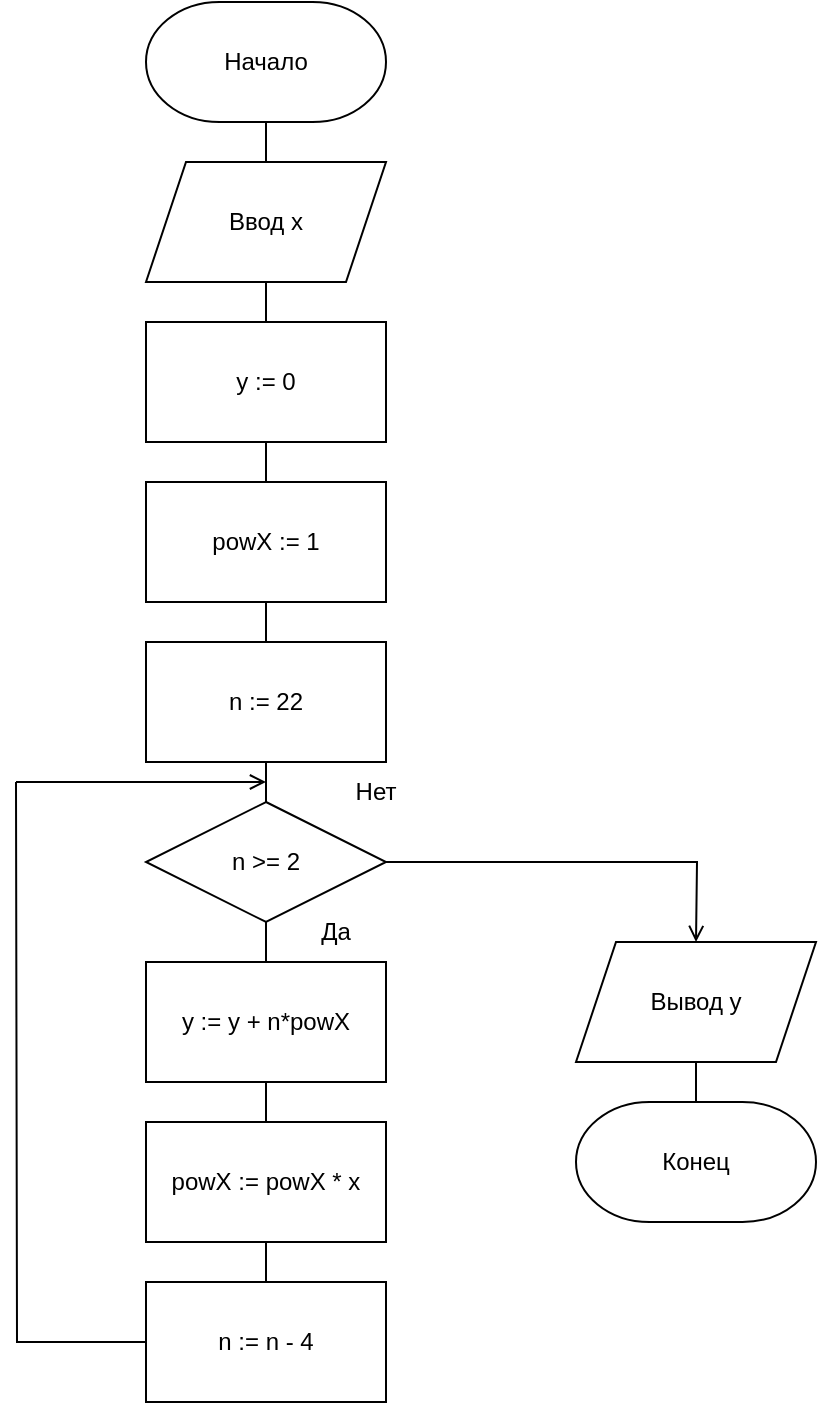 <mxfile version="15.4.3" type="github"><diagram id="9qsVzRTRaA8DLvTd4SqA" name="Page-1"><mxGraphModel dx="917" dy="528" grid="1" gridSize="10" guides="1" tooltips="1" connect="1" arrows="1" fold="1" page="1" pageScale="1" pageWidth="850" pageHeight="1100" math="0" shadow="0"><root><mxCell id="0"/><mxCell id="1" parent="0"/><mxCell id="bMb8b0DTDaXQzbKcIXmb-3" style="edgeStyle=orthogonalEdgeStyle;rounded=0;orthogonalLoop=1;jettySize=auto;html=1;endArrow=none;endFill=0;" edge="1" parent="1"><mxGeometry relative="1" as="geometry"><mxPoint x="425" y="250" as="targetPoint"/><mxPoint x="425" y="230" as="sourcePoint"/></mxGeometry></mxCell><mxCell id="bMb8b0DTDaXQzbKcIXmb-26" style="edgeStyle=orthogonalEdgeStyle;rounded=0;orthogonalLoop=1;jettySize=auto;html=1;endArrow=none;endFill=0;" edge="1" parent="1" source="bMb8b0DTDaXQzbKcIXmb-1"><mxGeometry relative="1" as="geometry"><mxPoint x="425" y="100" as="targetPoint"/></mxGeometry></mxCell><mxCell id="bMb8b0DTDaXQzbKcIXmb-1" value="Начало" style="strokeWidth=1;html=1;shape=mxgraph.flowchart.terminator;whiteSpace=wrap;" vertex="1" parent="1"><mxGeometry x="365" y="10" width="120" height="60" as="geometry"/></mxCell><mxCell id="bMb8b0DTDaXQzbKcIXmb-4" value="powX := 1" style="rounded=0;whiteSpace=wrap;html=1;strokeWidth=1;" vertex="1" parent="1"><mxGeometry x="365" y="250" width="120" height="60" as="geometry"/></mxCell><mxCell id="bMb8b0DTDaXQzbKcIXmb-5" style="edgeStyle=orthogonalEdgeStyle;rounded=0;orthogonalLoop=1;jettySize=auto;html=1;endArrow=none;endFill=0;" edge="1" parent="1"><mxGeometry relative="1" as="geometry"><mxPoint x="425" y="330" as="targetPoint"/><mxPoint x="425" y="310" as="sourcePoint"/></mxGeometry></mxCell><mxCell id="bMb8b0DTDaXQzbKcIXmb-7" style="edgeStyle=orthogonalEdgeStyle;rounded=0;orthogonalLoop=1;jettySize=auto;html=1;endArrow=none;endFill=0;" edge="1" parent="1" source="bMb8b0DTDaXQzbKcIXmb-6"><mxGeometry relative="1" as="geometry"><mxPoint x="425" y="410" as="targetPoint"/></mxGeometry></mxCell><mxCell id="bMb8b0DTDaXQzbKcIXmb-6" value="n := 22" style="rounded=0;whiteSpace=wrap;html=1;strokeWidth=1;" vertex="1" parent="1"><mxGeometry x="365" y="330" width="120" height="60" as="geometry"/></mxCell><mxCell id="bMb8b0DTDaXQzbKcIXmb-21" style="edgeStyle=orthogonalEdgeStyle;rounded=0;orthogonalLoop=1;jettySize=auto;html=1;endArrow=open;endFill=0;" edge="1" parent="1" source="bMb8b0DTDaXQzbKcIXmb-8"><mxGeometry relative="1" as="geometry"><mxPoint x="640" y="480" as="targetPoint"/></mxGeometry></mxCell><mxCell id="bMb8b0DTDaXQzbKcIXmb-8" value="n &amp;gt;= 2" style="rhombus;whiteSpace=wrap;html=1;strokeWidth=1;" vertex="1" parent="1"><mxGeometry x="365" y="410" width="120" height="60" as="geometry"/></mxCell><mxCell id="bMb8b0DTDaXQzbKcIXmb-9" style="edgeStyle=orthogonalEdgeStyle;rounded=0;orthogonalLoop=1;jettySize=auto;html=1;endArrow=none;endFill=0;" edge="1" parent="1"><mxGeometry relative="1" as="geometry"><mxPoint x="425" y="490" as="targetPoint"/><mxPoint x="425" y="470" as="sourcePoint"/></mxGeometry></mxCell><mxCell id="bMb8b0DTDaXQzbKcIXmb-10" value="y := y + n*powX" style="rounded=0;whiteSpace=wrap;html=1;strokeWidth=1;" vertex="1" parent="1"><mxGeometry x="365" y="490" width="120" height="60" as="geometry"/></mxCell><mxCell id="bMb8b0DTDaXQzbKcIXmb-11" style="edgeStyle=orthogonalEdgeStyle;rounded=0;orthogonalLoop=1;jettySize=auto;html=1;endArrow=none;endFill=0;" edge="1" parent="1"><mxGeometry relative="1" as="geometry"><mxPoint x="425" y="170" as="targetPoint"/><mxPoint x="425" y="150" as="sourcePoint"/></mxGeometry></mxCell><mxCell id="bMb8b0DTDaXQzbKcIXmb-12" value="y := 0" style="rounded=0;whiteSpace=wrap;html=1;strokeWidth=1;" vertex="1" parent="1"><mxGeometry x="365" y="170" width="120" height="60" as="geometry"/></mxCell><mxCell id="bMb8b0DTDaXQzbKcIXmb-13" style="edgeStyle=orthogonalEdgeStyle;rounded=0;orthogonalLoop=1;jettySize=auto;html=1;endArrow=none;endFill=0;" edge="1" parent="1"><mxGeometry relative="1" as="geometry"><mxPoint x="425" y="570" as="targetPoint"/><mxPoint x="425" y="550" as="sourcePoint"/></mxGeometry></mxCell><mxCell id="bMb8b0DTDaXQzbKcIXmb-14" value="powX := powX * x" style="rounded=0;whiteSpace=wrap;html=1;strokeWidth=1;" vertex="1" parent="1"><mxGeometry x="365" y="570" width="120" height="60" as="geometry"/></mxCell><mxCell id="bMb8b0DTDaXQzbKcIXmb-15" style="edgeStyle=orthogonalEdgeStyle;rounded=0;orthogonalLoop=1;jettySize=auto;html=1;endArrow=none;endFill=0;" edge="1" parent="1"><mxGeometry relative="1" as="geometry"><mxPoint x="425" y="650" as="targetPoint"/><mxPoint x="425" y="630" as="sourcePoint"/></mxGeometry></mxCell><mxCell id="bMb8b0DTDaXQzbKcIXmb-17" style="edgeStyle=orthogonalEdgeStyle;rounded=0;orthogonalLoop=1;jettySize=auto;html=1;endArrow=none;endFill=0;" edge="1" parent="1" source="bMb8b0DTDaXQzbKcIXmb-16"><mxGeometry relative="1" as="geometry"><mxPoint x="300" y="400" as="targetPoint"/></mxGeometry></mxCell><mxCell id="bMb8b0DTDaXQzbKcIXmb-16" value="n := n - 4" style="rounded=0;whiteSpace=wrap;html=1;strokeWidth=1;" vertex="1" parent="1"><mxGeometry x="365" y="650" width="120" height="60" as="geometry"/></mxCell><mxCell id="bMb8b0DTDaXQzbKcIXmb-18" value="" style="endArrow=open;html=1;rounded=0;edgeStyle=orthogonalEdgeStyle;endFill=0;" edge="1" parent="1"><mxGeometry width="50" height="50" relative="1" as="geometry"><mxPoint x="300" y="400" as="sourcePoint"/><mxPoint x="425" y="400" as="targetPoint"/><Array as="points"><mxPoint x="305" y="400"/></Array></mxGeometry></mxCell><mxCell id="bMb8b0DTDaXQzbKcIXmb-19" value="Да" style="text;html=1;strokeColor=none;fillColor=none;align=center;verticalAlign=middle;whiteSpace=wrap;rounded=0;" vertex="1" parent="1"><mxGeometry x="430" y="460" width="60" height="30" as="geometry"/></mxCell><mxCell id="bMb8b0DTDaXQzbKcIXmb-20" value="Нет" style="text;html=1;strokeColor=none;fillColor=none;align=center;verticalAlign=middle;whiteSpace=wrap;rounded=0;" vertex="1" parent="1"><mxGeometry x="450" y="390" width="60" height="30" as="geometry"/></mxCell><mxCell id="bMb8b0DTDaXQzbKcIXmb-23" style="edgeStyle=orthogonalEdgeStyle;rounded=0;orthogonalLoop=1;jettySize=auto;html=1;endArrow=none;endFill=0;" edge="1" parent="1" source="bMb8b0DTDaXQzbKcIXmb-22"><mxGeometry relative="1" as="geometry"><mxPoint x="640" y="560" as="targetPoint"/></mxGeometry></mxCell><mxCell id="bMb8b0DTDaXQzbKcIXmb-22" value="Вывод y" style="shape=parallelogram;perimeter=parallelogramPerimeter;whiteSpace=wrap;html=1;fixedSize=1;strokeWidth=1;" vertex="1" parent="1"><mxGeometry x="580" y="480" width="120" height="60" as="geometry"/></mxCell><mxCell id="bMb8b0DTDaXQzbKcIXmb-24" value="Конец" style="strokeWidth=1;html=1;shape=mxgraph.flowchart.terminator;whiteSpace=wrap;" vertex="1" parent="1"><mxGeometry x="580" y="560" width="120" height="60" as="geometry"/></mxCell><mxCell id="bMb8b0DTDaXQzbKcIXmb-25" value="Ввод x" style="shape=parallelogram;perimeter=parallelogramPerimeter;whiteSpace=wrap;html=1;fixedSize=1;strokeWidth=1;" vertex="1" parent="1"><mxGeometry x="365" y="90" width="120" height="60" as="geometry"/></mxCell></root></mxGraphModel></diagram></mxfile>